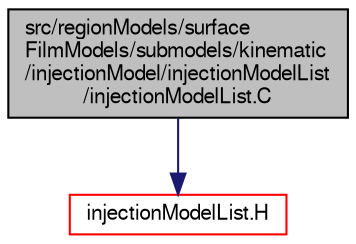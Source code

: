 digraph "src/regionModels/surfaceFilmModels/submodels/kinematic/injectionModel/injectionModelList/injectionModelList.C"
{
  bgcolor="transparent";
  edge [fontname="FreeSans",fontsize="10",labelfontname="FreeSans",labelfontsize="10"];
  node [fontname="FreeSans",fontsize="10",shape=record];
  Node0 [label="src/regionModels/surface\lFilmModels/submodels/kinematic\l/injectionModel/injectionModelList\l/injectionModelList.C",height=0.2,width=0.4,color="black", fillcolor="grey75", style="filled", fontcolor="black"];
  Node0 -> Node1 [color="midnightblue",fontsize="10",style="solid",fontname="FreeSans"];
  Node1 [label="injectionModelList.H",height=0.2,width=0.4,color="red",URL="$a14282.html"];
}
